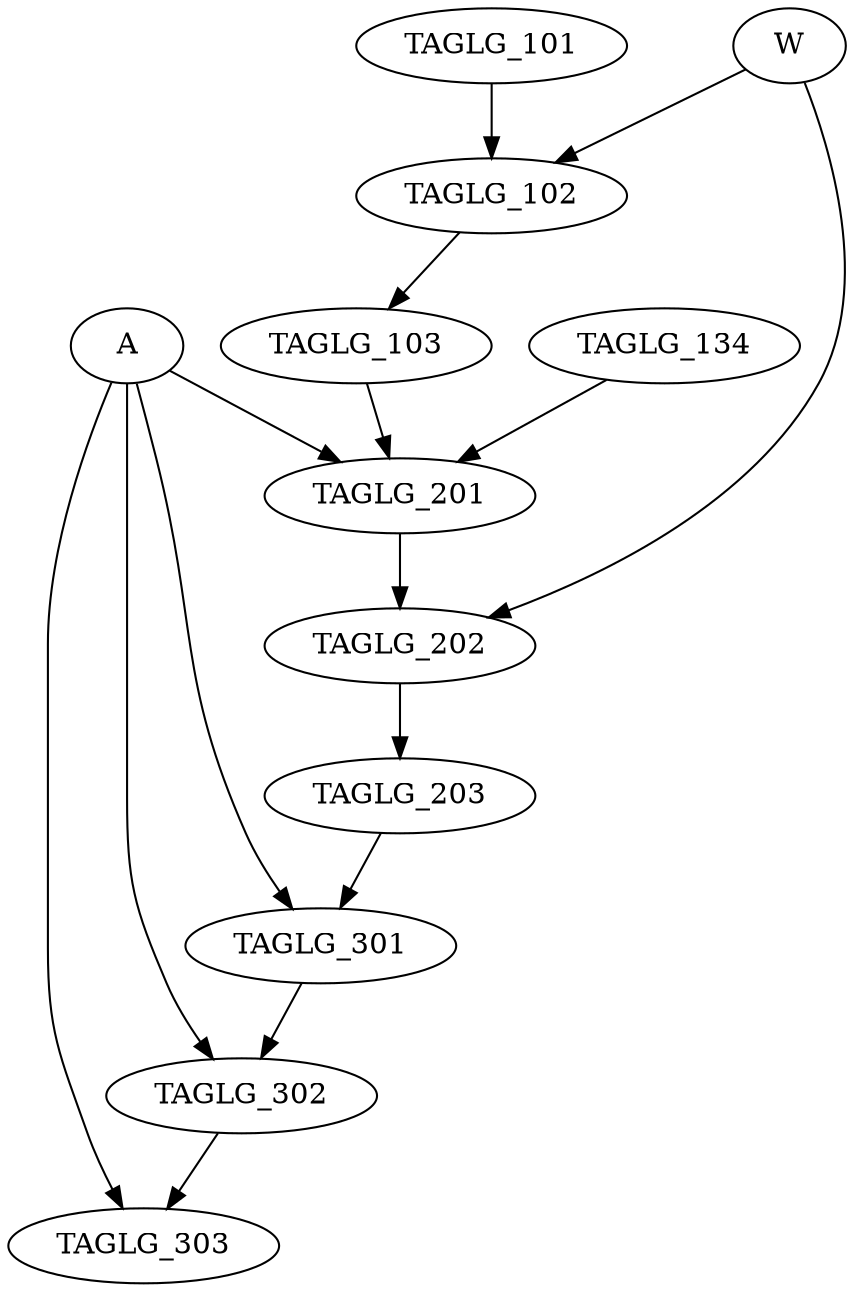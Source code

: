 digraph G {
    TAGLG_101;
    edge [color=black];
    TAGLG_101 -> TAGLG_102;
    W -> TAGLG_102;
    edge [color=black];
    TAGLG_102 -> TAGLG_103;
    TAGLG_134;
    edge [color=black];
    TAGLG_103 -> TAGLG_201;
    TAGLG_134 -> TAGLG_201;
    A -> TAGLG_201;
    edge [color=black];
    TAGLG_201 -> TAGLG_202;
    W -> TAGLG_202;
    edge [color=black];
    TAGLG_202 -> TAGLG_203;
    edge [color=black];
    TAGLG_203 -> TAGLG_301;
    A -> TAGLG_301;
    edge [color=black];
    TAGLG_301 -> TAGLG_302;
    A -> TAGLG_302;
    edge [color=black];
    TAGLG_302 -> TAGLG_303;
    A -> TAGLG_303;
}
